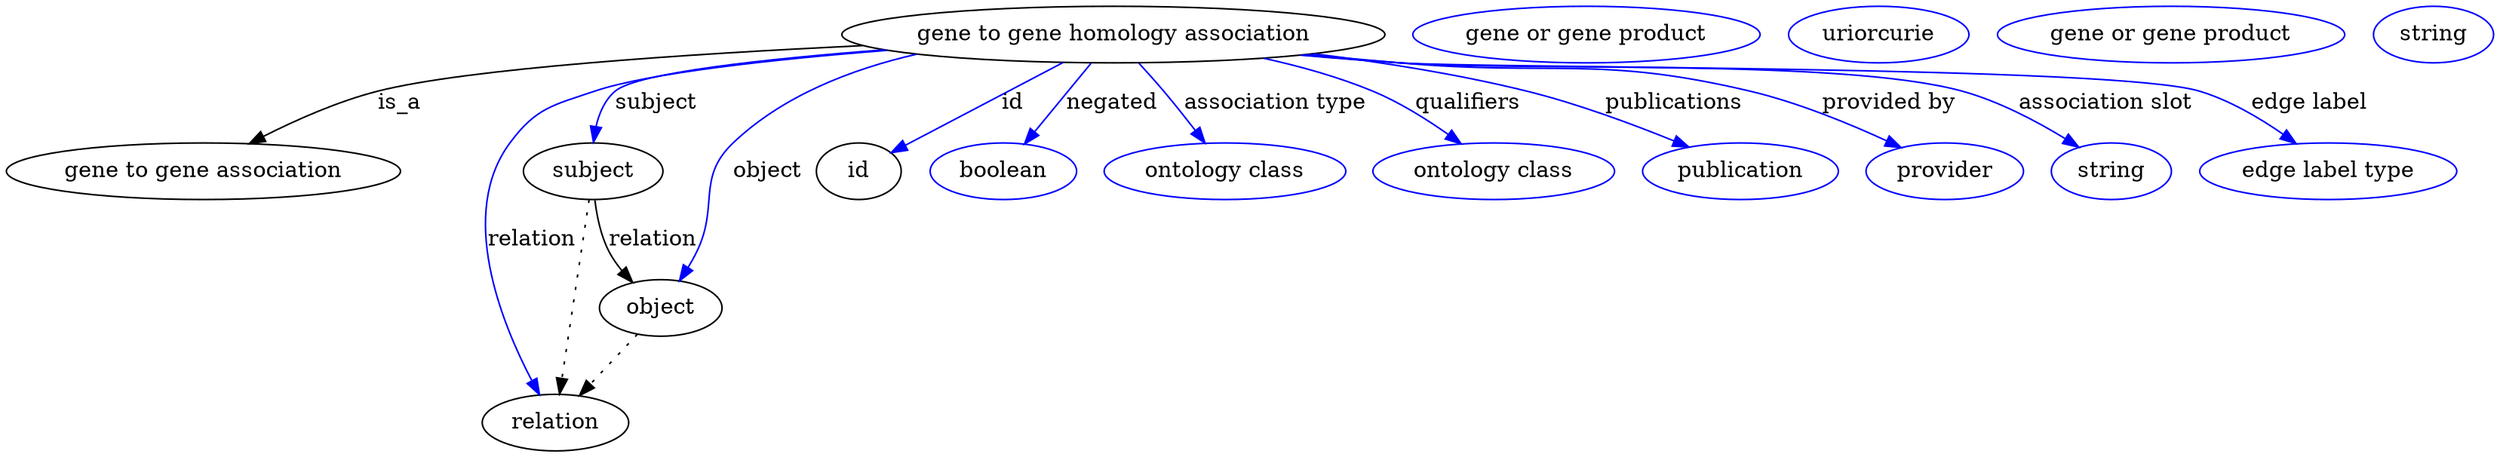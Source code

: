 digraph {
	graph [bb="0,0,1294.2,283"];
	node [label="\N"];
	"gene to gene homology association"	 [height=0.5,
		label="gene to gene homology association",
		pos="589.84,265",
		width=3.7733];
	"gene to gene association"	 [height=0.5,
		pos="96.841,178",
		width=2.69];
	"gene to gene homology association" -> "gene to gene association"	 [label=is_a,
		lp="196.84,221.5",
		pos="e,120.82,195.57 460.34,259.48 361.95,254.15 235.38,244.58 185.84,229 165.92,222.74 145.57,211.51 129.37,201.18"];
	subject	 [height=0.5,
		pos="296.84,178",
		width=0.99297];
	"gene to gene homology association" -> subject	 [color=blue,
		label=subject,
		lp="335.34,221.5",
		pos="e,298.87,196.09 474.46,255.42 405.42,248.72 328.63,239.18 315.84,229 308.67,223.29 304.2,214.58 301.42,205.97",
		style=solid];
	relation	 [height=0.5,
		pos="278.84,18",
		width=1.0471];
	"gene to gene homology association" -> relation	 [color=blue,
		label=relation,
		lp="260.84,134.5",
		pos="e,269.06,35.659 472.23,255.9 406.52,249.73 331.8,240.59 300.84,229 276.25,219.79 265.44,218.46 251.84,196 223.16,148.63 247.11,81.572 \
264.58,44.765",
		style=solid];
	object	 [height=0.5,
		pos="338.84,91",
		width=0.9027];
	"gene to gene homology association" -> object	 [color=blue,
		label=object,
		lp="394.84,178",
		pos="e,347,108.44 520.15,249.5 466.53,236.29 398.27,216.28 377.84,196 354.9,173.22 366.53,157.14 354.84,127 353.65,123.94 352.35,120.76 \
351.01,117.62",
		style=solid];
	id	 [height=0.5,
		pos="447.84,178",
		width=0.75];
	"gene to gene homology association" -> id	 [color=blue,
		label=id,
		lp="533.34,221.5",
		pos="e,467.84,190.25 561.11,247.39 536.42,232.27 501.02,210.58 476.39,195.49",
		style=solid];
	negated	 [color=blue,
		height=0.5,
		label=boolean,
		pos="530.84,178",
		width=1.0652];
	"gene to gene homology association" -> negated	 [color=blue,
		label=negated,
		lp="586.34,221.5",
		pos="e,542.65,195.41 577.62,246.97 569.2,234.56 557.89,217.88 548.49,204.03",
		style=solid];
	"association type"	 [color=blue,
		height=0.5,
		label="ontology class",
		pos="648.84,178",
		width=1.7151];
	"gene to gene homology association" -> "association type"	 [color=blue,
		label="association type",
		lp="667.84,221.5",
		pos="e,636.83,195.71 602.07,246.97 610.43,234.64 621.65,218.1 631,204.3",
		style=solid];
	qualifiers	 [color=blue,
		height=0.5,
		label="ontology class",
		pos="789.84,178",
		width=1.7151];
	"gene to gene homology association" -> qualifiers	 [color=blue,
		label=qualifiers,
		lp="767.84,221.5",
		pos="e,768.96,195.14 659.33,249.5 678.12,244.15 698.15,237.35 715.84,229 731.58,221.57 747.66,210.93 760.79,201.29",
		style=solid];
	publications	 [color=blue,
		height=0.5,
		label=publication,
		pos="919.84,178",
		width=1.3902];
	"gene to gene homology association" -> publications	 [color=blue,
		label=publications,
		lp="873.34,221.5",
		pos="e,889.94,192.73 688.49,252.57 723.42,246.96 762.75,239.23 797.84,229 826.32,220.7 857.12,207.79 880.66,197.03",
		style=solid];
	"provided by"	 [color=blue,
		height=0.5,
		label=provider,
		pos="1027.8,178",
		width=1.1193];
	"gene to gene homology association" -> "provided by"	 [color=blue,
		label="provided by",
		lp="987.84,221.5",
		pos="e,1002.2,191.95 688.08,252.51 703.72,250.61 719.72,248.71 734.84,247 812.97,238.16 834.78,248.95 910.84,229 939.66,221.44 970.49,\
207.75 993.26,196.46",
		style=solid];
	"association slot"	 [color=blue,
		height=0.5,
		label=string,
		pos="1116.8,178",
		width=0.84854];
	"gene to gene homology association" -> "association slot"	 [color=blue,
		label="association slot",
		lp="1101.8,221.5",
		pos="e,1097.5,192.08 686.08,252.21 702.33,250.29 719.06,248.47 734.84,247 799.13,241.02 962.86,247.1 1024.8,229 1047.8,222.29 1071.4,\
209.07 1088.9,197.77",
		style=solid];
	"edge label"	 [color=blue,
		height=0.5,
		label="edge label type",
		pos="1229.8,178",
		width=1.7873];
	"gene to gene homology association" -> "edge label"	 [color=blue,
		label="edge label",
		lp="1206.8,221.5",
		pos="e,1209.1,195.15 684.88,252.1 701.51,250.16 718.66,248.35 734.84,247 826.39,239.34 1060.1,256.15 1147.8,229 1166.9,223.12 1185.9,\
211.73 1200.8,201.2",
		style=solid];
	subject -> relation	 [pos="e,280.89,36.223 294.81,159.96 291.71,132.35 285.75,79.375 282.05,46.525",
		style=dotted];
	subject -> object	 [label=relation,
		lp="333.84,134.5",
		pos="e,325.22,107.49 300.97,159.99 303.64,149.97 307.6,137.45 312.84,127 314.75,123.2 317.04,119.37 319.46,115.69"];
	"gene to gene association_subject"	 [color=blue,
		height=0.5,
		label="gene or gene product",
		pos="828.84,265",
		width=2.3651];
	"gene to gene homology association_relation"	 [color=blue,
		height=0.5,
		label=uriorcurie,
		pos="977.84,265",
		width=1.2638];
	object -> relation	 [pos="e,292.82,35.006 325.23,74.435 317.59,65.141 307.9,53.359 299.36,42.968",
		style=dotted];
	"gene to gene association_object"	 [color=blue,
		height=0.5,
		label="gene or gene product",
		pos="1126.8,265",
		width=2.3651];
	association_id	 [color=blue,
		height=0.5,
		label=string,
		pos="1260.8,265",
		width=0.84854];
}
